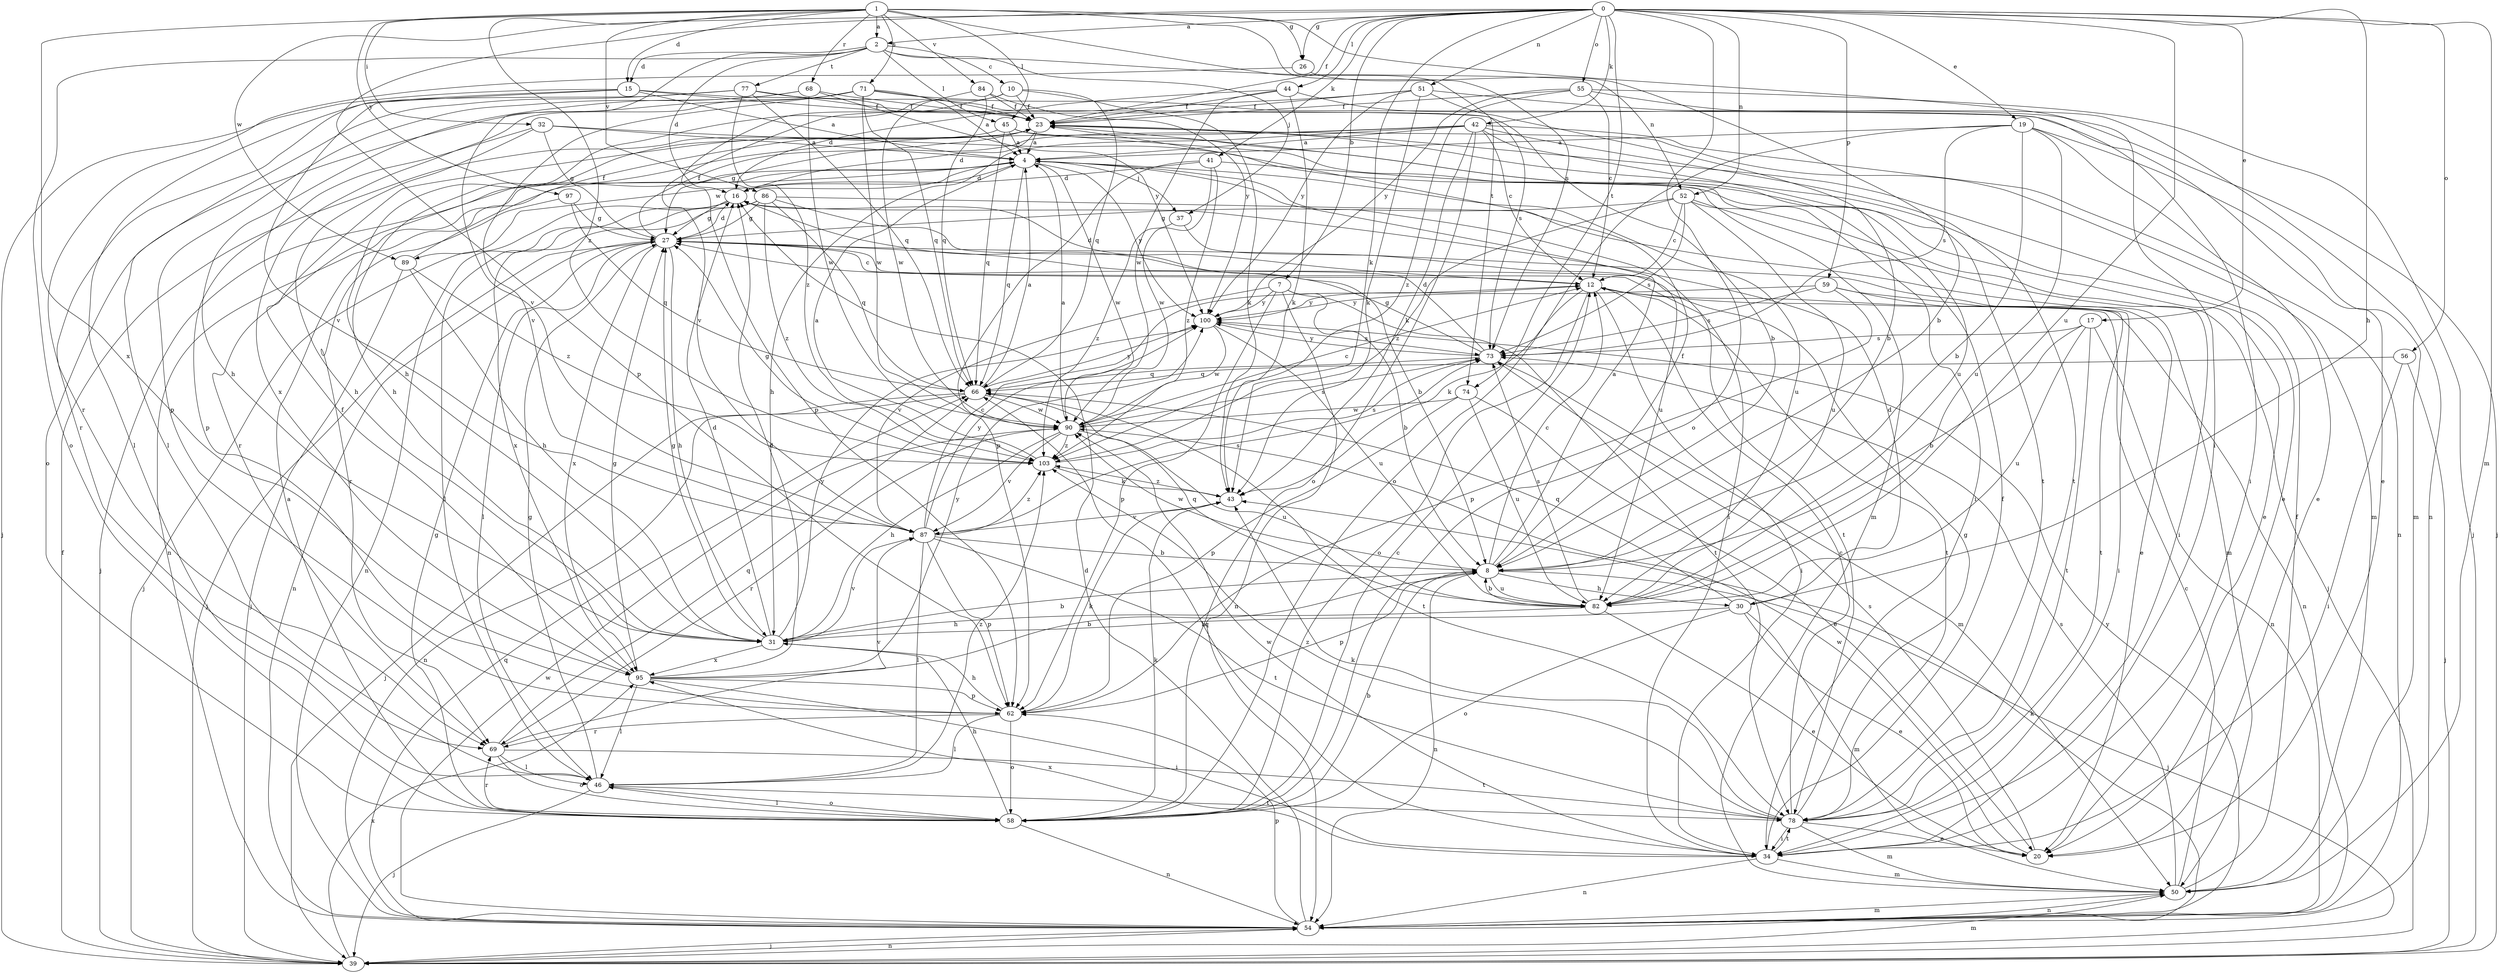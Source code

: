 strict digraph  {
0;
1;
2;
4;
7;
8;
10;
12;
15;
16;
17;
19;
20;
23;
26;
27;
30;
31;
32;
34;
37;
39;
41;
42;
43;
44;
45;
46;
50;
51;
52;
54;
55;
56;
58;
59;
62;
66;
68;
69;
71;
73;
74;
77;
78;
82;
84;
86;
87;
89;
90;
95;
97;
100;
103;
0 -> 2  [label=a];
0 -> 7  [label=b];
0 -> 17  [label=e];
0 -> 19  [label=e];
0 -> 23  [label=f];
0 -> 26  [label=g];
0 -> 30  [label=h];
0 -> 41  [label=k];
0 -> 42  [label=k];
0 -> 43  [label=k];
0 -> 44  [label=l];
0 -> 50  [label=m];
0 -> 51  [label=n];
0 -> 52  [label=n];
0 -> 55  [label=o];
0 -> 56  [label=o];
0 -> 58  [label=o];
0 -> 59  [label=p];
0 -> 62  [label=p];
0 -> 74  [label=t];
0 -> 82  [label=u];
0 -> 89  [label=w];
1 -> 2  [label=a];
1 -> 15  [label=d];
1 -> 26  [label=g];
1 -> 32  [label=i];
1 -> 34  [label=i];
1 -> 45  [label=l];
1 -> 68  [label=r];
1 -> 71  [label=s];
1 -> 73  [label=s];
1 -> 74  [label=t];
1 -> 84  [label=v];
1 -> 86  [label=v];
1 -> 95  [label=x];
1 -> 97  [label=y];
1 -> 103  [label=z];
2 -> 10  [label=c];
2 -> 15  [label=d];
2 -> 16  [label=d];
2 -> 37  [label=j];
2 -> 45  [label=l];
2 -> 52  [label=n];
2 -> 58  [label=o];
2 -> 77  [label=t];
2 -> 87  [label=v];
4 -> 16  [label=d];
4 -> 34  [label=i];
4 -> 37  [label=j];
4 -> 39  [label=j];
4 -> 54  [label=n];
4 -> 66  [label=q];
4 -> 82  [label=u];
4 -> 89  [label=w];
4 -> 90  [label=w];
4 -> 100  [label=y];
7 -> 8  [label=b];
7 -> 54  [label=n];
7 -> 62  [label=p];
7 -> 78  [label=t];
7 -> 87  [label=v];
7 -> 100  [label=y];
8 -> 4  [label=a];
8 -> 12  [label=c];
8 -> 23  [label=f];
8 -> 30  [label=h];
8 -> 39  [label=j];
8 -> 54  [label=n];
8 -> 62  [label=p];
8 -> 82  [label=u];
8 -> 90  [label=w];
10 -> 23  [label=f];
10 -> 31  [label=h];
10 -> 43  [label=k];
10 -> 62  [label=p];
10 -> 66  [label=q];
12 -> 16  [label=d];
12 -> 34  [label=i];
12 -> 43  [label=k];
12 -> 54  [label=n];
12 -> 58  [label=o];
12 -> 78  [label=t];
12 -> 100  [label=y];
15 -> 4  [label=a];
15 -> 8  [label=b];
15 -> 23  [label=f];
15 -> 39  [label=j];
15 -> 46  [label=l];
15 -> 87  [label=v];
16 -> 27  [label=g];
16 -> 39  [label=j];
16 -> 54  [label=n];
17 -> 8  [label=b];
17 -> 54  [label=n];
17 -> 73  [label=s];
17 -> 78  [label=t];
17 -> 82  [label=u];
19 -> 4  [label=a];
19 -> 8  [label=b];
19 -> 20  [label=e];
19 -> 50  [label=m];
19 -> 58  [label=o];
19 -> 73  [label=s];
19 -> 82  [label=u];
20 -> 73  [label=s];
20 -> 90  [label=w];
23 -> 4  [label=a];
23 -> 16  [label=d];
23 -> 20  [label=e];
23 -> 50  [label=m];
26 -> 8  [label=b];
26 -> 69  [label=r];
27 -> 12  [label=c];
27 -> 16  [label=d];
27 -> 20  [label=e];
27 -> 23  [label=f];
27 -> 31  [label=h];
27 -> 39  [label=j];
27 -> 46  [label=l];
27 -> 54  [label=n];
27 -> 78  [label=t];
27 -> 95  [label=x];
30 -> 16  [label=d];
30 -> 20  [label=e];
30 -> 31  [label=h];
30 -> 50  [label=m];
30 -> 58  [label=o];
30 -> 66  [label=q];
31 -> 8  [label=b];
31 -> 16  [label=d];
31 -> 27  [label=g];
31 -> 87  [label=v];
31 -> 95  [label=x];
31 -> 100  [label=y];
32 -> 4  [label=a];
32 -> 27  [label=g];
32 -> 31  [label=h];
32 -> 50  [label=m];
32 -> 62  [label=p];
34 -> 23  [label=f];
34 -> 50  [label=m];
34 -> 54  [label=n];
34 -> 66  [label=q];
34 -> 78  [label=t];
34 -> 90  [label=w];
34 -> 95  [label=x];
37 -> 82  [label=u];
37 -> 103  [label=z];
39 -> 23  [label=f];
39 -> 50  [label=m];
39 -> 54  [label=n];
39 -> 95  [label=x];
41 -> 16  [label=d];
41 -> 20  [label=e];
41 -> 62  [label=p];
41 -> 90  [label=w];
41 -> 103  [label=z];
42 -> 4  [label=a];
42 -> 12  [label=c];
42 -> 27  [label=g];
42 -> 31  [label=h];
42 -> 43  [label=k];
42 -> 54  [label=n];
42 -> 58  [label=o];
42 -> 69  [label=r];
42 -> 78  [label=t];
42 -> 82  [label=u];
43 -> 87  [label=v];
43 -> 103  [label=z];
44 -> 23  [label=f];
44 -> 39  [label=j];
44 -> 43  [label=k];
44 -> 87  [label=v];
44 -> 90  [label=w];
45 -> 4  [label=a];
45 -> 31  [label=h];
45 -> 34  [label=i];
45 -> 66  [label=q];
45 -> 78  [label=t];
46 -> 27  [label=g];
46 -> 39  [label=j];
46 -> 58  [label=o];
46 -> 78  [label=t];
46 -> 103  [label=z];
50 -> 12  [label=c];
50 -> 23  [label=f];
50 -> 54  [label=n];
50 -> 73  [label=s];
51 -> 8  [label=b];
51 -> 16  [label=d];
51 -> 23  [label=f];
51 -> 34  [label=i];
51 -> 43  [label=k];
51 -> 100  [label=y];
52 -> 12  [label=c];
52 -> 27  [label=g];
52 -> 34  [label=i];
52 -> 39  [label=j];
52 -> 73  [label=s];
52 -> 82  [label=u];
52 -> 103  [label=z];
54 -> 16  [label=d];
54 -> 39  [label=j];
54 -> 43  [label=k];
54 -> 50  [label=m];
54 -> 62  [label=p];
54 -> 66  [label=q];
54 -> 90  [label=w];
54 -> 100  [label=y];
55 -> 12  [label=c];
55 -> 23  [label=f];
55 -> 39  [label=j];
55 -> 54  [label=n];
55 -> 100  [label=y];
55 -> 103  [label=z];
56 -> 34  [label=i];
56 -> 39  [label=j];
56 -> 66  [label=q];
58 -> 4  [label=a];
58 -> 8  [label=b];
58 -> 12  [label=c];
58 -> 27  [label=g];
58 -> 31  [label=h];
58 -> 43  [label=k];
58 -> 46  [label=l];
58 -> 54  [label=n];
58 -> 69  [label=r];
59 -> 34  [label=i];
59 -> 62  [label=p];
59 -> 73  [label=s];
59 -> 78  [label=t];
59 -> 100  [label=y];
62 -> 31  [label=h];
62 -> 43  [label=k];
62 -> 46  [label=l];
62 -> 58  [label=o];
62 -> 69  [label=r];
66 -> 4  [label=a];
66 -> 39  [label=j];
66 -> 54  [label=n];
66 -> 78  [label=t];
66 -> 90  [label=w];
66 -> 100  [label=y];
68 -> 23  [label=f];
68 -> 31  [label=h];
68 -> 62  [label=p];
68 -> 90  [label=w];
68 -> 100  [label=y];
69 -> 46  [label=l];
69 -> 58  [label=o];
69 -> 66  [label=q];
69 -> 78  [label=t];
69 -> 87  [label=v];
71 -> 4  [label=a];
71 -> 20  [label=e];
71 -> 23  [label=f];
71 -> 58  [label=o];
71 -> 66  [label=q];
71 -> 87  [label=v];
71 -> 90  [label=w];
71 -> 95  [label=x];
73 -> 16  [label=d];
73 -> 27  [label=g];
73 -> 50  [label=m];
73 -> 66  [label=q];
73 -> 100  [label=y];
74 -> 20  [label=e];
74 -> 62  [label=p];
74 -> 82  [label=u];
74 -> 90  [label=w];
77 -> 23  [label=f];
77 -> 46  [label=l];
77 -> 66  [label=q];
77 -> 69  [label=r];
77 -> 73  [label=s];
77 -> 103  [label=z];
78 -> 12  [label=c];
78 -> 20  [label=e];
78 -> 27  [label=g];
78 -> 34  [label=i];
78 -> 43  [label=k];
78 -> 50  [label=m];
78 -> 103  [label=z];
82 -> 8  [label=b];
82 -> 20  [label=e];
82 -> 31  [label=h];
82 -> 66  [label=q];
82 -> 73  [label=s];
84 -> 23  [label=f];
84 -> 66  [label=q];
84 -> 90  [label=w];
84 -> 100  [label=y];
86 -> 8  [label=b];
86 -> 27  [label=g];
86 -> 46  [label=l];
86 -> 50  [label=m];
86 -> 66  [label=q];
86 -> 95  [label=x];
86 -> 103  [label=z];
87 -> 8  [label=b];
87 -> 12  [label=c];
87 -> 46  [label=l];
87 -> 62  [label=p];
87 -> 73  [label=s];
87 -> 78  [label=t];
87 -> 100  [label=y];
87 -> 103  [label=z];
89 -> 23  [label=f];
89 -> 31  [label=h];
89 -> 39  [label=j];
89 -> 103  [label=z];
90 -> 4  [label=a];
90 -> 12  [label=c];
90 -> 31  [label=h];
90 -> 69  [label=r];
90 -> 73  [label=s];
90 -> 82  [label=u];
90 -> 87  [label=v];
90 -> 103  [label=z];
95 -> 8  [label=b];
95 -> 16  [label=d];
95 -> 23  [label=f];
95 -> 27  [label=g];
95 -> 34  [label=i];
95 -> 46  [label=l];
95 -> 62  [label=p];
95 -> 100  [label=y];
97 -> 27  [label=g];
97 -> 66  [label=q];
97 -> 69  [label=r];
100 -> 73  [label=s];
100 -> 82  [label=u];
100 -> 90  [label=w];
103 -> 4  [label=a];
103 -> 27  [label=g];
103 -> 43  [label=k];
103 -> 73  [label=s];
}
